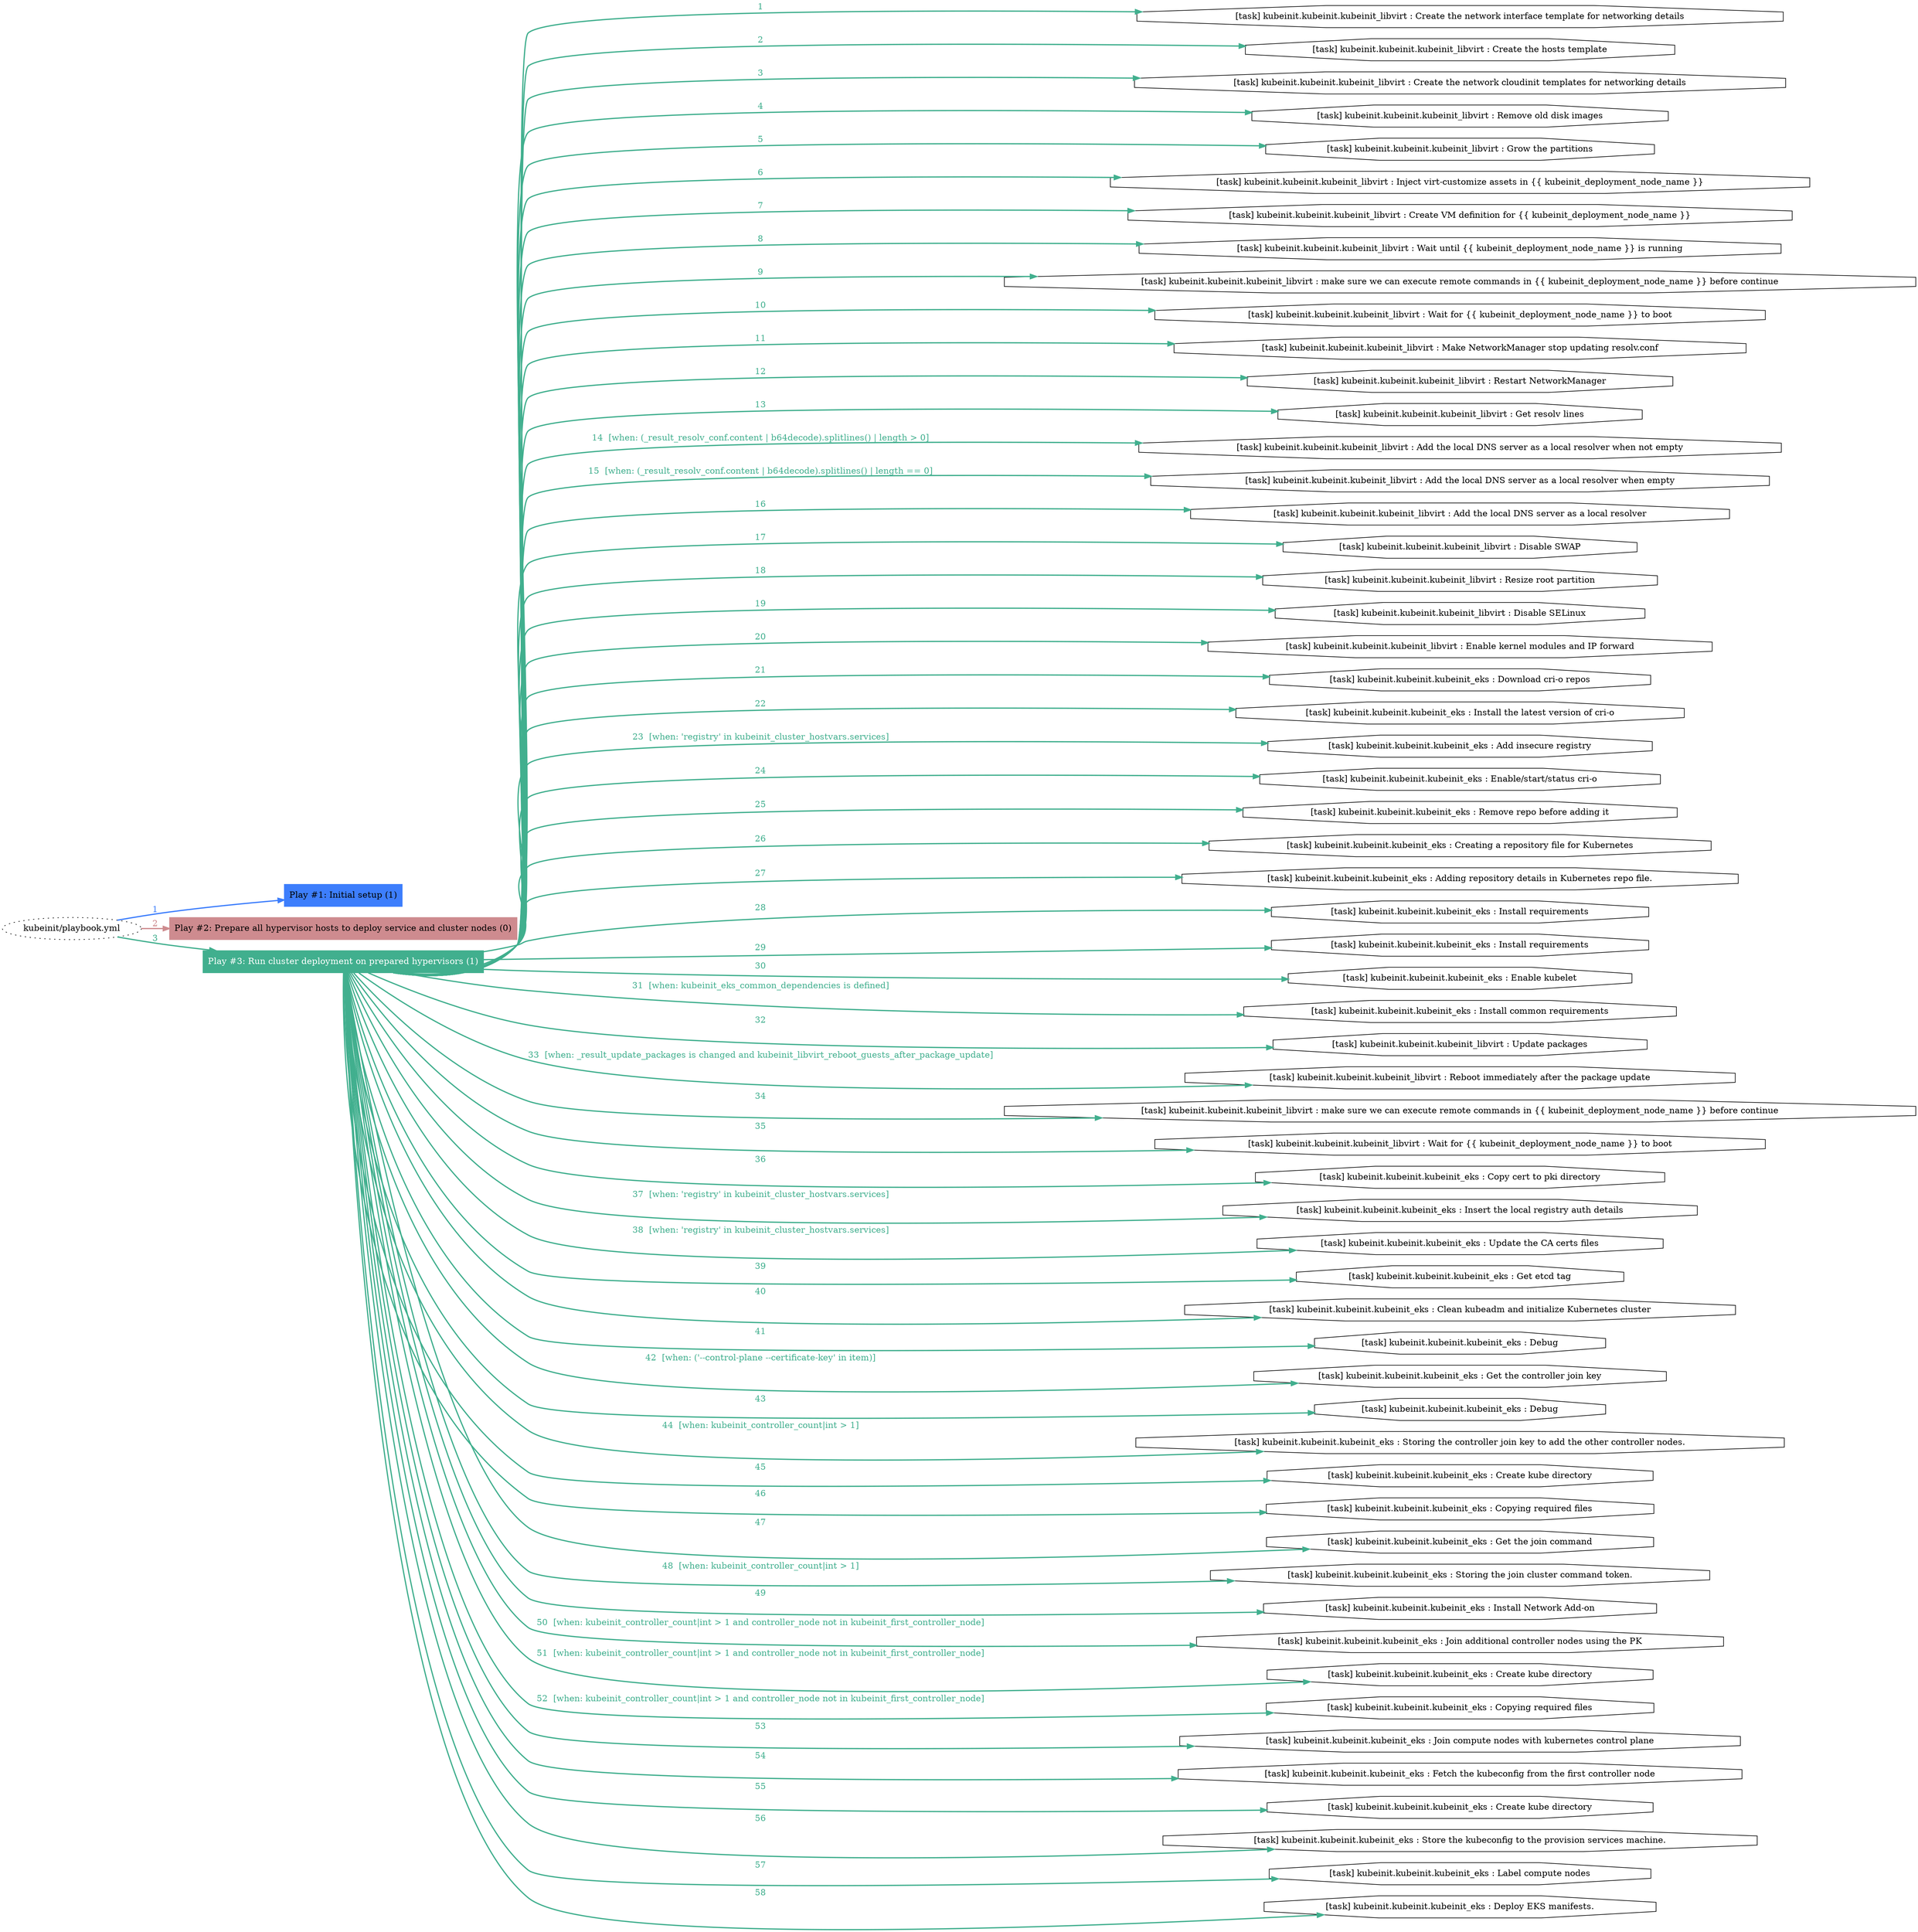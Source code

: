 digraph "kubeinit/playbook.yml "{
	graph [concentrate=true ordering=in rankdir=LR ratio=fill]
	edge [esep=5 sep=10]
	"kubeinit/playbook.yml" [id=root_node style=dotted]
	subgraph "Play #1: Initial setup (1) "{
		"Play #1: Initial setup (1)" [color="#3d7efc" fontcolor="#000000" id="play_f9466741-014c-4919-a7e9-9774fdd7ad9a" shape=box style=filled tooltip=localhost]
		"kubeinit/playbook.yml" -> "Play #1: Initial setup (1)" [label=1 color="#3d7efc" fontcolor="#3d7efc" id="edge_c1096a7b-02c0-4471-8e35-a733ada6ddd3" style=bold]
	}
	subgraph "Play #2: Prepare all hypervisor hosts to deploy service and cluster nodes (0) "{
		"Play #2: Prepare all hypervisor hosts to deploy service and cluster nodes (0)" [color="#ce8b8f" fontcolor="#000000" id="play_585e561e-315f-443c-91c1-68b1490c08cd" shape=box style=filled tooltip=""]
		"kubeinit/playbook.yml" -> "Play #2: Prepare all hypervisor hosts to deploy service and cluster nodes (0)" [label=2 color="#ce8b8f" fontcolor="#ce8b8f" id="edge_ca777af0-f358-4955-be24-02df14e3240a" style=bold]
	}
	subgraph "Play #3: Run cluster deployment on prepared hypervisors (1) "{
		"Play #3: Run cluster deployment on prepared hypervisors (1)" [color="#41af8e" fontcolor="#ffffff" id="play_6c030ccd-f842-426a-ab48-85144b425518" shape=box style=filled tooltip=localhost]
		"kubeinit/playbook.yml" -> "Play #3: Run cluster deployment on prepared hypervisors (1)" [label=3 color="#41af8e" fontcolor="#41af8e" id="edge_a44849de-f609-46e6-af83-8d5fc1c6ba6d" style=bold]
		"task_793f7bf2-d3ee-41d7-8371-7f1184a0fe20" [label="[task] kubeinit.kubeinit.kubeinit_libvirt : Create the network interface template for networking details" id="task_793f7bf2-d3ee-41d7-8371-7f1184a0fe20" shape=octagon tooltip="[task] kubeinit.kubeinit.kubeinit_libvirt : Create the network interface template for networking details"]
		"Play #3: Run cluster deployment on prepared hypervisors (1)" -> "task_793f7bf2-d3ee-41d7-8371-7f1184a0fe20" [label=1 color="#41af8e" fontcolor="#41af8e" id="edge_e39873e8-ab82-47d8-abf7-eb6b31b2fd08" style=bold]
		"task_c8733542-b745-4160-94c3-d60dd2ca449c" [label="[task] kubeinit.kubeinit.kubeinit_libvirt : Create the hosts template" id="task_c8733542-b745-4160-94c3-d60dd2ca449c" shape=octagon tooltip="[task] kubeinit.kubeinit.kubeinit_libvirt : Create the hosts template"]
		"Play #3: Run cluster deployment on prepared hypervisors (1)" -> "task_c8733542-b745-4160-94c3-d60dd2ca449c" [label=2 color="#41af8e" fontcolor="#41af8e" id="edge_508afae5-f1c8-4f83-9764-70910ecf691b" style=bold]
		"task_3ee9b9d7-3d69-4a49-a61c-6b286e767ee9" [label="[task] kubeinit.kubeinit.kubeinit_libvirt : Create the network cloudinit templates for networking details" id="task_3ee9b9d7-3d69-4a49-a61c-6b286e767ee9" shape=octagon tooltip="[task] kubeinit.kubeinit.kubeinit_libvirt : Create the network cloudinit templates for networking details"]
		"Play #3: Run cluster deployment on prepared hypervisors (1)" -> "task_3ee9b9d7-3d69-4a49-a61c-6b286e767ee9" [label=3 color="#41af8e" fontcolor="#41af8e" id="edge_48529854-6073-40dd-bdaa-9f3dbd16756e" style=bold]
		"task_96acc52e-3054-42ea-8323-4931c216d18a" [label="[task] kubeinit.kubeinit.kubeinit_libvirt : Remove old disk images" id="task_96acc52e-3054-42ea-8323-4931c216d18a" shape=octagon tooltip="[task] kubeinit.kubeinit.kubeinit_libvirt : Remove old disk images"]
		"Play #3: Run cluster deployment on prepared hypervisors (1)" -> "task_96acc52e-3054-42ea-8323-4931c216d18a" [label=4 color="#41af8e" fontcolor="#41af8e" id="edge_f1f6905a-f265-4dfc-9d10-b0fdb9c83115" style=bold]
		"task_1be01f90-9be8-496b-9762-830078dca729" [label="[task] kubeinit.kubeinit.kubeinit_libvirt : Grow the partitions" id="task_1be01f90-9be8-496b-9762-830078dca729" shape=octagon tooltip="[task] kubeinit.kubeinit.kubeinit_libvirt : Grow the partitions"]
		"Play #3: Run cluster deployment on prepared hypervisors (1)" -> "task_1be01f90-9be8-496b-9762-830078dca729" [label=5 color="#41af8e" fontcolor="#41af8e" id="edge_443e0150-9f3c-4cc1-bc52-13357173818a" style=bold]
		"task_00443542-95bc-4f5d-ba4b-54084c14d7df" [label="[task] kubeinit.kubeinit.kubeinit_libvirt : Inject virt-customize assets in {{ kubeinit_deployment_node_name }}" id="task_00443542-95bc-4f5d-ba4b-54084c14d7df" shape=octagon tooltip="[task] kubeinit.kubeinit.kubeinit_libvirt : Inject virt-customize assets in {{ kubeinit_deployment_node_name }}"]
		"Play #3: Run cluster deployment on prepared hypervisors (1)" -> "task_00443542-95bc-4f5d-ba4b-54084c14d7df" [label=6 color="#41af8e" fontcolor="#41af8e" id="edge_c69adcb2-a00a-4b4d-a14a-87256097d0c2" style=bold]
		"task_ed1125d9-42c5-46db-805b-c690b7ea3e16" [label="[task] kubeinit.kubeinit.kubeinit_libvirt : Create VM definition for {{ kubeinit_deployment_node_name }}" id="task_ed1125d9-42c5-46db-805b-c690b7ea3e16" shape=octagon tooltip="[task] kubeinit.kubeinit.kubeinit_libvirt : Create VM definition for {{ kubeinit_deployment_node_name }}"]
		"Play #3: Run cluster deployment on prepared hypervisors (1)" -> "task_ed1125d9-42c5-46db-805b-c690b7ea3e16" [label=7 color="#41af8e" fontcolor="#41af8e" id="edge_4a79e9da-cab0-4223-bd24-5f80eed94f4d" style=bold]
		"task_741eb2cb-f557-43f2-848a-b6faeafa19c0" [label="[task] kubeinit.kubeinit.kubeinit_libvirt : Wait until {{ kubeinit_deployment_node_name }} is running" id="task_741eb2cb-f557-43f2-848a-b6faeafa19c0" shape=octagon tooltip="[task] kubeinit.kubeinit.kubeinit_libvirt : Wait until {{ kubeinit_deployment_node_name }} is running"]
		"Play #3: Run cluster deployment on prepared hypervisors (1)" -> "task_741eb2cb-f557-43f2-848a-b6faeafa19c0" [label=8 color="#41af8e" fontcolor="#41af8e" id="edge_973ff6b2-27f8-4cd7-b21b-234d9c3cb024" style=bold]
		"task_60e5f4f9-d071-482e-a8bb-8764859e3ca4" [label="[task] kubeinit.kubeinit.kubeinit_libvirt : make sure we can execute remote commands in {{ kubeinit_deployment_node_name }} before continue" id="task_60e5f4f9-d071-482e-a8bb-8764859e3ca4" shape=octagon tooltip="[task] kubeinit.kubeinit.kubeinit_libvirt : make sure we can execute remote commands in {{ kubeinit_deployment_node_name }} before continue"]
		"Play #3: Run cluster deployment on prepared hypervisors (1)" -> "task_60e5f4f9-d071-482e-a8bb-8764859e3ca4" [label=9 color="#41af8e" fontcolor="#41af8e" id="edge_01d294c0-d54f-437e-8673-691f40ea5107" style=bold]
		"task_93b07c1a-e720-4431-b567-5deabf0adce7" [label="[task] kubeinit.kubeinit.kubeinit_libvirt : Wait for {{ kubeinit_deployment_node_name }} to boot" id="task_93b07c1a-e720-4431-b567-5deabf0adce7" shape=octagon tooltip="[task] kubeinit.kubeinit.kubeinit_libvirt : Wait for {{ kubeinit_deployment_node_name }} to boot"]
		"Play #3: Run cluster deployment on prepared hypervisors (1)" -> "task_93b07c1a-e720-4431-b567-5deabf0adce7" [label=10 color="#41af8e" fontcolor="#41af8e" id="edge_514c0f0a-ca88-49a4-91bb-8184ba220472" style=bold]
		"task_b154c3b7-8033-4ce6-a819-30e70586989a" [label="[task] kubeinit.kubeinit.kubeinit_libvirt : Make NetworkManager stop updating resolv.conf" id="task_b154c3b7-8033-4ce6-a819-30e70586989a" shape=octagon tooltip="[task] kubeinit.kubeinit.kubeinit_libvirt : Make NetworkManager stop updating resolv.conf"]
		"Play #3: Run cluster deployment on prepared hypervisors (1)" -> "task_b154c3b7-8033-4ce6-a819-30e70586989a" [label=11 color="#41af8e" fontcolor="#41af8e" id="edge_06693452-21ab-4acc-a3df-b4a68fa771d7" style=bold]
		"task_17609a53-31ed-4aa7-b174-1384239c3878" [label="[task] kubeinit.kubeinit.kubeinit_libvirt : Restart NetworkManager" id="task_17609a53-31ed-4aa7-b174-1384239c3878" shape=octagon tooltip="[task] kubeinit.kubeinit.kubeinit_libvirt : Restart NetworkManager"]
		"Play #3: Run cluster deployment on prepared hypervisors (1)" -> "task_17609a53-31ed-4aa7-b174-1384239c3878" [label=12 color="#41af8e" fontcolor="#41af8e" id="edge_ab918b80-c93e-45e5-ba26-05b3c3b51c4e" style=bold]
		"task_a5c94b60-d7ce-4ce9-85d2-239022c98d93" [label="[task] kubeinit.kubeinit.kubeinit_libvirt : Get resolv lines" id="task_a5c94b60-d7ce-4ce9-85d2-239022c98d93" shape=octagon tooltip="[task] kubeinit.kubeinit.kubeinit_libvirt : Get resolv lines"]
		"Play #3: Run cluster deployment on prepared hypervisors (1)" -> "task_a5c94b60-d7ce-4ce9-85d2-239022c98d93" [label=13 color="#41af8e" fontcolor="#41af8e" id="edge_8787dab7-777b-4eba-89ee-848d4ff63aca" style=bold]
		"task_73b42c5d-5711-4236-9eeb-27aae7471222" [label="[task] kubeinit.kubeinit.kubeinit_libvirt : Add the local DNS server as a local resolver when not empty" id="task_73b42c5d-5711-4236-9eeb-27aae7471222" shape=octagon tooltip="[task] kubeinit.kubeinit.kubeinit_libvirt : Add the local DNS server as a local resolver when not empty"]
		"Play #3: Run cluster deployment on prepared hypervisors (1)" -> "task_73b42c5d-5711-4236-9eeb-27aae7471222" [label="14  [when: (_result_resolv_conf.content | b64decode).splitlines() | length > 0]" color="#41af8e" fontcolor="#41af8e" id="edge_2e63d8d7-15a6-461c-b848-81ecb6a1aa05" style=bold]
		"task_d8754517-1dfd-4bfb-ad99-d58434f2cea3" [label="[task] kubeinit.kubeinit.kubeinit_libvirt : Add the local DNS server as a local resolver when empty" id="task_d8754517-1dfd-4bfb-ad99-d58434f2cea3" shape=octagon tooltip="[task] kubeinit.kubeinit.kubeinit_libvirt : Add the local DNS server as a local resolver when empty"]
		"Play #3: Run cluster deployment on prepared hypervisors (1)" -> "task_d8754517-1dfd-4bfb-ad99-d58434f2cea3" [label="15  [when: (_result_resolv_conf.content | b64decode).splitlines() | length == 0]" color="#41af8e" fontcolor="#41af8e" id="edge_8b7c8f78-0c3a-466d-b1e2-eb1e16e49bd0" style=bold]
		"task_9e96ff2e-1e2a-4e7e-86d4-ac8f30f2e04a" [label="[task] kubeinit.kubeinit.kubeinit_libvirt : Add the local DNS server as a local resolver" id="task_9e96ff2e-1e2a-4e7e-86d4-ac8f30f2e04a" shape=octagon tooltip="[task] kubeinit.kubeinit.kubeinit_libvirt : Add the local DNS server as a local resolver"]
		"Play #3: Run cluster deployment on prepared hypervisors (1)" -> "task_9e96ff2e-1e2a-4e7e-86d4-ac8f30f2e04a" [label=16 color="#41af8e" fontcolor="#41af8e" id="edge_6ad041ff-1ab7-44e9-8753-20ef67bd4374" style=bold]
		"task_84f1ef92-cde7-42c9-9738-cfdc642fd775" [label="[task] kubeinit.kubeinit.kubeinit_libvirt : Disable SWAP" id="task_84f1ef92-cde7-42c9-9738-cfdc642fd775" shape=octagon tooltip="[task] kubeinit.kubeinit.kubeinit_libvirt : Disable SWAP"]
		"Play #3: Run cluster deployment on prepared hypervisors (1)" -> "task_84f1ef92-cde7-42c9-9738-cfdc642fd775" [label=17 color="#41af8e" fontcolor="#41af8e" id="edge_fcb3c11d-f9b6-4797-bfa0-7ec2d313b701" style=bold]
		"task_916a4919-5378-437a-92d7-233220684b47" [label="[task] kubeinit.kubeinit.kubeinit_libvirt : Resize root partition" id="task_916a4919-5378-437a-92d7-233220684b47" shape=octagon tooltip="[task] kubeinit.kubeinit.kubeinit_libvirt : Resize root partition"]
		"Play #3: Run cluster deployment on prepared hypervisors (1)" -> "task_916a4919-5378-437a-92d7-233220684b47" [label=18 color="#41af8e" fontcolor="#41af8e" id="edge_bd686bf7-1232-46ac-9e65-85dfbc4853ac" style=bold]
		"task_1285005f-7bb7-4eef-90f5-dc208e4c6e88" [label="[task] kubeinit.kubeinit.kubeinit_libvirt : Disable SELinux" id="task_1285005f-7bb7-4eef-90f5-dc208e4c6e88" shape=octagon tooltip="[task] kubeinit.kubeinit.kubeinit_libvirt : Disable SELinux"]
		"Play #3: Run cluster deployment on prepared hypervisors (1)" -> "task_1285005f-7bb7-4eef-90f5-dc208e4c6e88" [label=19 color="#41af8e" fontcolor="#41af8e" id="edge_412061fc-cfbf-4114-beba-68d0a8eab453" style=bold]
		"task_21126873-f68d-42b9-b2c0-8c76f843ceb7" [label="[task] kubeinit.kubeinit.kubeinit_libvirt : Enable kernel modules and IP forward" id="task_21126873-f68d-42b9-b2c0-8c76f843ceb7" shape=octagon tooltip="[task] kubeinit.kubeinit.kubeinit_libvirt : Enable kernel modules and IP forward"]
		"Play #3: Run cluster deployment on prepared hypervisors (1)" -> "task_21126873-f68d-42b9-b2c0-8c76f843ceb7" [label=20 color="#41af8e" fontcolor="#41af8e" id="edge_2ac54ab1-02a3-48a9-93b7-0ed1699b4855" style=bold]
		"task_82385642-af46-477d-bf7d-7d5683302d6c" [label="[task] kubeinit.kubeinit.kubeinit_eks : Download cri-o repos" id="task_82385642-af46-477d-bf7d-7d5683302d6c" shape=octagon tooltip="[task] kubeinit.kubeinit.kubeinit_eks : Download cri-o repos"]
		"Play #3: Run cluster deployment on prepared hypervisors (1)" -> "task_82385642-af46-477d-bf7d-7d5683302d6c" [label=21 color="#41af8e" fontcolor="#41af8e" id="edge_bd4896ed-55bc-4c2a-95d6-98232c3b3119" style=bold]
		"task_ce0bb78d-c58d-4ff7-ab7e-c2fe899b1e85" [label="[task] kubeinit.kubeinit.kubeinit_eks : Install the latest version of cri-o" id="task_ce0bb78d-c58d-4ff7-ab7e-c2fe899b1e85" shape=octagon tooltip="[task] kubeinit.kubeinit.kubeinit_eks : Install the latest version of cri-o"]
		"Play #3: Run cluster deployment on prepared hypervisors (1)" -> "task_ce0bb78d-c58d-4ff7-ab7e-c2fe899b1e85" [label=22 color="#41af8e" fontcolor="#41af8e" id="edge_99740a1d-75e3-448e-997c-2c52ee19a4af" style=bold]
		"task_4f6408e2-ca1e-454d-a626-cd1afd75ff04" [label="[task] kubeinit.kubeinit.kubeinit_eks : Add insecure registry" id="task_4f6408e2-ca1e-454d-a626-cd1afd75ff04" shape=octagon tooltip="[task] kubeinit.kubeinit.kubeinit_eks : Add insecure registry"]
		"Play #3: Run cluster deployment on prepared hypervisors (1)" -> "task_4f6408e2-ca1e-454d-a626-cd1afd75ff04" [label="23  [when: 'registry' in kubeinit_cluster_hostvars.services]" color="#41af8e" fontcolor="#41af8e" id="edge_09660209-b1ab-4668-8c6e-a20f8ef5be88" style=bold]
		"task_a45e21ea-3807-47e0-a97d-43f044aae25a" [label="[task] kubeinit.kubeinit.kubeinit_eks : Enable/start/status cri-o" id="task_a45e21ea-3807-47e0-a97d-43f044aae25a" shape=octagon tooltip="[task] kubeinit.kubeinit.kubeinit_eks : Enable/start/status cri-o"]
		"Play #3: Run cluster deployment on prepared hypervisors (1)" -> "task_a45e21ea-3807-47e0-a97d-43f044aae25a" [label=24 color="#41af8e" fontcolor="#41af8e" id="edge_3067e504-5f16-4559-a2f6-df58648075bd" style=bold]
		"task_47445220-9718-465a-8fcc-9361682e0353" [label="[task] kubeinit.kubeinit.kubeinit_eks : Remove repo before adding it" id="task_47445220-9718-465a-8fcc-9361682e0353" shape=octagon tooltip="[task] kubeinit.kubeinit.kubeinit_eks : Remove repo before adding it"]
		"Play #3: Run cluster deployment on prepared hypervisors (1)" -> "task_47445220-9718-465a-8fcc-9361682e0353" [label=25 color="#41af8e" fontcolor="#41af8e" id="edge_92acccec-5615-41b5-8f1a-73e49fecac67" style=bold]
		"task_4c5ba2ef-c19b-46c1-ab69-0c91ebbf19de" [label="[task] kubeinit.kubeinit.kubeinit_eks : Creating a repository file for Kubernetes" id="task_4c5ba2ef-c19b-46c1-ab69-0c91ebbf19de" shape=octagon tooltip="[task] kubeinit.kubeinit.kubeinit_eks : Creating a repository file for Kubernetes"]
		"Play #3: Run cluster deployment on prepared hypervisors (1)" -> "task_4c5ba2ef-c19b-46c1-ab69-0c91ebbf19de" [label=26 color="#41af8e" fontcolor="#41af8e" id="edge_7e47a643-4006-4329-8892-f9afd516d057" style=bold]
		"task_02c2db5e-5558-46cb-b777-b173191428b2" [label="[task] kubeinit.kubeinit.kubeinit_eks : Adding repository details in Kubernetes repo file." id="task_02c2db5e-5558-46cb-b777-b173191428b2" shape=octagon tooltip="[task] kubeinit.kubeinit.kubeinit_eks : Adding repository details in Kubernetes repo file."]
		"Play #3: Run cluster deployment on prepared hypervisors (1)" -> "task_02c2db5e-5558-46cb-b777-b173191428b2" [label=27 color="#41af8e" fontcolor="#41af8e" id="edge_54ce8ca3-02d6-4eb9-b0ae-5f31660904e8" style=bold]
		"task_3f3fe5ab-cc59-4026-9d63-a30759bdc11f" [label="[task] kubeinit.kubeinit.kubeinit_eks : Install requirements" id="task_3f3fe5ab-cc59-4026-9d63-a30759bdc11f" shape=octagon tooltip="[task] kubeinit.kubeinit.kubeinit_eks : Install requirements"]
		"Play #3: Run cluster deployment on prepared hypervisors (1)" -> "task_3f3fe5ab-cc59-4026-9d63-a30759bdc11f" [label=28 color="#41af8e" fontcolor="#41af8e" id="edge_4533fafe-3a85-41ad-8367-ca9789119711" style=bold]
		"task_60367c19-074d-4974-8abc-5fba43b0cc0d" [label="[task] kubeinit.kubeinit.kubeinit_eks : Install requirements" id="task_60367c19-074d-4974-8abc-5fba43b0cc0d" shape=octagon tooltip="[task] kubeinit.kubeinit.kubeinit_eks : Install requirements"]
		"Play #3: Run cluster deployment on prepared hypervisors (1)" -> "task_60367c19-074d-4974-8abc-5fba43b0cc0d" [label=29 color="#41af8e" fontcolor="#41af8e" id="edge_29199322-1609-495d-b89b-483e28bcc50a" style=bold]
		"task_e2bd75a5-1548-4c83-a55c-9825c1133a51" [label="[task] kubeinit.kubeinit.kubeinit_eks : Enable kubelet" id="task_e2bd75a5-1548-4c83-a55c-9825c1133a51" shape=octagon tooltip="[task] kubeinit.kubeinit.kubeinit_eks : Enable kubelet"]
		"Play #3: Run cluster deployment on prepared hypervisors (1)" -> "task_e2bd75a5-1548-4c83-a55c-9825c1133a51" [label=30 color="#41af8e" fontcolor="#41af8e" id="edge_d86b49f4-2a7d-4667-b943-f485897cb1c8" style=bold]
		"task_e3a399b8-31d3-4236-93a6-851382a2c96f" [label="[task] kubeinit.kubeinit.kubeinit_eks : Install common requirements" id="task_e3a399b8-31d3-4236-93a6-851382a2c96f" shape=octagon tooltip="[task] kubeinit.kubeinit.kubeinit_eks : Install common requirements"]
		"Play #3: Run cluster deployment on prepared hypervisors (1)" -> "task_e3a399b8-31d3-4236-93a6-851382a2c96f" [label="31  [when: kubeinit_eks_common_dependencies is defined]" color="#41af8e" fontcolor="#41af8e" id="edge_ef347ccb-8f84-47c3-b7ad-e7c5c1e32884" style=bold]
		"task_789f1921-734a-4a3f-9ebf-f21b15cb3a29" [label="[task] kubeinit.kubeinit.kubeinit_libvirt : Update packages" id="task_789f1921-734a-4a3f-9ebf-f21b15cb3a29" shape=octagon tooltip="[task] kubeinit.kubeinit.kubeinit_libvirt : Update packages"]
		"Play #3: Run cluster deployment on prepared hypervisors (1)" -> "task_789f1921-734a-4a3f-9ebf-f21b15cb3a29" [label=32 color="#41af8e" fontcolor="#41af8e" id="edge_897172e7-6d87-4263-a8c9-099b946d1ec0" style=bold]
		"task_d464f931-2ce8-4411-bfa5-14f12acceb6d" [label="[task] kubeinit.kubeinit.kubeinit_libvirt : Reboot immediately after the package update" id="task_d464f931-2ce8-4411-bfa5-14f12acceb6d" shape=octagon tooltip="[task] kubeinit.kubeinit.kubeinit_libvirt : Reboot immediately after the package update"]
		"Play #3: Run cluster deployment on prepared hypervisors (1)" -> "task_d464f931-2ce8-4411-bfa5-14f12acceb6d" [label="33  [when: _result_update_packages is changed and kubeinit_libvirt_reboot_guests_after_package_update]" color="#41af8e" fontcolor="#41af8e" id="edge_0c7582f5-99c8-442e-be7d-2d60e71146cf" style=bold]
		"task_97f5420f-c72b-491c-9d71-41ebb9919365" [label="[task] kubeinit.kubeinit.kubeinit_libvirt : make sure we can execute remote commands in {{ kubeinit_deployment_node_name }} before continue" id="task_97f5420f-c72b-491c-9d71-41ebb9919365" shape=octagon tooltip="[task] kubeinit.kubeinit.kubeinit_libvirt : make sure we can execute remote commands in {{ kubeinit_deployment_node_name }} before continue"]
		"Play #3: Run cluster deployment on prepared hypervisors (1)" -> "task_97f5420f-c72b-491c-9d71-41ebb9919365" [label=34 color="#41af8e" fontcolor="#41af8e" id="edge_c796da8f-d296-4fd5-882e-656489c0bcd4" style=bold]
		"task_df7d6b29-12b8-42ed-8b35-6d2643274481" [label="[task] kubeinit.kubeinit.kubeinit_libvirt : Wait for {{ kubeinit_deployment_node_name }} to boot" id="task_df7d6b29-12b8-42ed-8b35-6d2643274481" shape=octagon tooltip="[task] kubeinit.kubeinit.kubeinit_libvirt : Wait for {{ kubeinit_deployment_node_name }} to boot"]
		"Play #3: Run cluster deployment on prepared hypervisors (1)" -> "task_df7d6b29-12b8-42ed-8b35-6d2643274481" [label=35 color="#41af8e" fontcolor="#41af8e" id="edge_1763df58-547d-4f45-b923-138374ab5c53" style=bold]
		"task_1a06e8ea-f0af-4921-884d-43e2ecfb89d7" [label="[task] kubeinit.kubeinit.kubeinit_eks : Copy cert to pki directory" id="task_1a06e8ea-f0af-4921-884d-43e2ecfb89d7" shape=octagon tooltip="[task] kubeinit.kubeinit.kubeinit_eks : Copy cert to pki directory"]
		"Play #3: Run cluster deployment on prepared hypervisors (1)" -> "task_1a06e8ea-f0af-4921-884d-43e2ecfb89d7" [label=36 color="#41af8e" fontcolor="#41af8e" id="edge_f50c2ea6-b1cd-4344-b7af-3f2437f58ca2" style=bold]
		"task_4517551a-ab42-4a2d-83a7-d0b2428d953d" [label="[task] kubeinit.kubeinit.kubeinit_eks : Insert the local registry auth details" id="task_4517551a-ab42-4a2d-83a7-d0b2428d953d" shape=octagon tooltip="[task] kubeinit.kubeinit.kubeinit_eks : Insert the local registry auth details"]
		"Play #3: Run cluster deployment on prepared hypervisors (1)" -> "task_4517551a-ab42-4a2d-83a7-d0b2428d953d" [label="37  [when: 'registry' in kubeinit_cluster_hostvars.services]" color="#41af8e" fontcolor="#41af8e" id="edge_da0517f2-3b4c-4980-a842-5a5d27d07b88" style=bold]
		"task_1bdec82d-1d9d-431a-a1ab-2bfb62406be6" [label="[task] kubeinit.kubeinit.kubeinit_eks : Update the CA certs files" id="task_1bdec82d-1d9d-431a-a1ab-2bfb62406be6" shape=octagon tooltip="[task] kubeinit.kubeinit.kubeinit_eks : Update the CA certs files"]
		"Play #3: Run cluster deployment on prepared hypervisors (1)" -> "task_1bdec82d-1d9d-431a-a1ab-2bfb62406be6" [label="38  [when: 'registry' in kubeinit_cluster_hostvars.services]" color="#41af8e" fontcolor="#41af8e" id="edge_6db19beb-7863-4cb6-89e5-298ece5f43f3" style=bold]
		"task_119b5383-aafc-4323-86ce-7797dcf33183" [label="[task] kubeinit.kubeinit.kubeinit_eks : Get etcd tag" id="task_119b5383-aafc-4323-86ce-7797dcf33183" shape=octagon tooltip="[task] kubeinit.kubeinit.kubeinit_eks : Get etcd tag"]
		"Play #3: Run cluster deployment on prepared hypervisors (1)" -> "task_119b5383-aafc-4323-86ce-7797dcf33183" [label=39 color="#41af8e" fontcolor="#41af8e" id="edge_fc42d8e7-a3f8-4524-9442-9a9ea5417440" style=bold]
		"task_40ad6f9d-3330-41cf-a68b-9117bd96a1a0" [label="[task] kubeinit.kubeinit.kubeinit_eks : Clean kubeadm and initialize Kubernetes cluster" id="task_40ad6f9d-3330-41cf-a68b-9117bd96a1a0" shape=octagon tooltip="[task] kubeinit.kubeinit.kubeinit_eks : Clean kubeadm and initialize Kubernetes cluster"]
		"Play #3: Run cluster deployment on prepared hypervisors (1)" -> "task_40ad6f9d-3330-41cf-a68b-9117bd96a1a0" [label=40 color="#41af8e" fontcolor="#41af8e" id="edge_afe59345-cd5e-4398-8ef5-797a6c03b195" style=bold]
		"task_16e0e91e-7f72-4582-a1fb-6c7c5eadcaa0" [label="[task] kubeinit.kubeinit.kubeinit_eks : Debug" id="task_16e0e91e-7f72-4582-a1fb-6c7c5eadcaa0" shape=octagon tooltip="[task] kubeinit.kubeinit.kubeinit_eks : Debug"]
		"Play #3: Run cluster deployment on prepared hypervisors (1)" -> "task_16e0e91e-7f72-4582-a1fb-6c7c5eadcaa0" [label=41 color="#41af8e" fontcolor="#41af8e" id="edge_5e9829be-57e4-4cf0-b539-981a97ae4ed9" style=bold]
		"task_36cbd71e-04a9-4250-8dd2-2238320f39f3" [label="[task] kubeinit.kubeinit.kubeinit_eks : Get the controller join key" id="task_36cbd71e-04a9-4250-8dd2-2238320f39f3" shape=octagon tooltip="[task] kubeinit.kubeinit.kubeinit_eks : Get the controller join key"]
		"Play #3: Run cluster deployment on prepared hypervisors (1)" -> "task_36cbd71e-04a9-4250-8dd2-2238320f39f3" [label="42  [when: ('--control-plane --certificate-key' in item)]" color="#41af8e" fontcolor="#41af8e" id="edge_5fe9d54d-8323-49c7-b287-bfd7cff0b18b" style=bold]
		"task_7023a43b-c7fe-4d5a-b16a-efa28225290f" [label="[task] kubeinit.kubeinit.kubeinit_eks : Debug" id="task_7023a43b-c7fe-4d5a-b16a-efa28225290f" shape=octagon tooltip="[task] kubeinit.kubeinit.kubeinit_eks : Debug"]
		"Play #3: Run cluster deployment on prepared hypervisors (1)" -> "task_7023a43b-c7fe-4d5a-b16a-efa28225290f" [label=43 color="#41af8e" fontcolor="#41af8e" id="edge_fcfe8468-e534-4c3a-8c83-57f28f3fc4c8" style=bold]
		"task_68e50a66-aa91-47c8-ab63-4f76a208d925" [label="[task] kubeinit.kubeinit.kubeinit_eks : Storing the controller join key to add the other controller nodes." id="task_68e50a66-aa91-47c8-ab63-4f76a208d925" shape=octagon tooltip="[task] kubeinit.kubeinit.kubeinit_eks : Storing the controller join key to add the other controller nodes."]
		"Play #3: Run cluster deployment on prepared hypervisors (1)" -> "task_68e50a66-aa91-47c8-ab63-4f76a208d925" [label="44  [when: kubeinit_controller_count|int > 1]" color="#41af8e" fontcolor="#41af8e" id="edge_a4f515d6-fdb2-4e36-80f2-283fa9ef7658" style=bold]
		"task_31088a84-6614-4771-84e5-cc9028672c08" [label="[task] kubeinit.kubeinit.kubeinit_eks : Create kube directory" id="task_31088a84-6614-4771-84e5-cc9028672c08" shape=octagon tooltip="[task] kubeinit.kubeinit.kubeinit_eks : Create kube directory"]
		"Play #3: Run cluster deployment on prepared hypervisors (1)" -> "task_31088a84-6614-4771-84e5-cc9028672c08" [label=45 color="#41af8e" fontcolor="#41af8e" id="edge_283b1a24-3430-4687-a366-20ce9b403ee5" style=bold]
		"task_2b73e2a4-9e26-4e3f-bbce-70c1f57e7fb0" [label="[task] kubeinit.kubeinit.kubeinit_eks : Copying required files" id="task_2b73e2a4-9e26-4e3f-bbce-70c1f57e7fb0" shape=octagon tooltip="[task] kubeinit.kubeinit.kubeinit_eks : Copying required files"]
		"Play #3: Run cluster deployment on prepared hypervisors (1)" -> "task_2b73e2a4-9e26-4e3f-bbce-70c1f57e7fb0" [label=46 color="#41af8e" fontcolor="#41af8e" id="edge_39f85905-a224-4b73-bdf5-61402837c88d" style=bold]
		"task_05ad3f3b-10ca-4f3f-aeda-10b94a4b02df" [label="[task] kubeinit.kubeinit.kubeinit_eks : Get the join command" id="task_05ad3f3b-10ca-4f3f-aeda-10b94a4b02df" shape=octagon tooltip="[task] kubeinit.kubeinit.kubeinit_eks : Get the join command"]
		"Play #3: Run cluster deployment on prepared hypervisors (1)" -> "task_05ad3f3b-10ca-4f3f-aeda-10b94a4b02df" [label=47 color="#41af8e" fontcolor="#41af8e" id="edge_64e542b4-6c08-4964-af2c-1fe961036c11" style=bold]
		"task_45759b2c-33d4-4d8d-97ff-a6514c5791fb" [label="[task] kubeinit.kubeinit.kubeinit_eks : Storing the join cluster command token." id="task_45759b2c-33d4-4d8d-97ff-a6514c5791fb" shape=octagon tooltip="[task] kubeinit.kubeinit.kubeinit_eks : Storing the join cluster command token."]
		"Play #3: Run cluster deployment on prepared hypervisors (1)" -> "task_45759b2c-33d4-4d8d-97ff-a6514c5791fb" [label="48  [when: kubeinit_controller_count|int > 1]" color="#41af8e" fontcolor="#41af8e" id="edge_c983f39d-1430-4498-b5bf-8cf82661574c" style=bold]
		"task_bd4c787c-c034-4ea2-8165-d07b9548e994" [label="[task] kubeinit.kubeinit.kubeinit_eks : Install Network Add-on" id="task_bd4c787c-c034-4ea2-8165-d07b9548e994" shape=octagon tooltip="[task] kubeinit.kubeinit.kubeinit_eks : Install Network Add-on"]
		"Play #3: Run cluster deployment on prepared hypervisors (1)" -> "task_bd4c787c-c034-4ea2-8165-d07b9548e994" [label=49 color="#41af8e" fontcolor="#41af8e" id="edge_54f6af2d-bca1-4356-a8bf-0d7877b0c3d0" style=bold]
		"task_5a329620-09cf-43d0-96af-27ab618ce41d" [label="[task] kubeinit.kubeinit.kubeinit_eks : Join additional controller nodes using the PK" id="task_5a329620-09cf-43d0-96af-27ab618ce41d" shape=octagon tooltip="[task] kubeinit.kubeinit.kubeinit_eks : Join additional controller nodes using the PK"]
		"Play #3: Run cluster deployment on prepared hypervisors (1)" -> "task_5a329620-09cf-43d0-96af-27ab618ce41d" [label="50  [when: kubeinit_controller_count|int > 1 and controller_node not in kubeinit_first_controller_node]" color="#41af8e" fontcolor="#41af8e" id="edge_db502492-7196-4239-9a04-8aa662061270" style=bold]
		"task_64f5c769-4bb3-44cd-8df5-ccf7fbf12027" [label="[task] kubeinit.kubeinit.kubeinit_eks : Create kube directory" id="task_64f5c769-4bb3-44cd-8df5-ccf7fbf12027" shape=octagon tooltip="[task] kubeinit.kubeinit.kubeinit_eks : Create kube directory"]
		"Play #3: Run cluster deployment on prepared hypervisors (1)" -> "task_64f5c769-4bb3-44cd-8df5-ccf7fbf12027" [label="51  [when: kubeinit_controller_count|int > 1 and controller_node not in kubeinit_first_controller_node]" color="#41af8e" fontcolor="#41af8e" id="edge_861bff46-3f91-42eb-ac26-19e641051b16" style=bold]
		"task_191cb06a-23ed-47d6-87f2-6559f4e9e846" [label="[task] kubeinit.kubeinit.kubeinit_eks : Copying required files" id="task_191cb06a-23ed-47d6-87f2-6559f4e9e846" shape=octagon tooltip="[task] kubeinit.kubeinit.kubeinit_eks : Copying required files"]
		"Play #3: Run cluster deployment on prepared hypervisors (1)" -> "task_191cb06a-23ed-47d6-87f2-6559f4e9e846" [label="52  [when: kubeinit_controller_count|int > 1 and controller_node not in kubeinit_first_controller_node]" color="#41af8e" fontcolor="#41af8e" id="edge_0275283d-f82d-4001-ad0d-d3448547c6f5" style=bold]
		"task_4e70c2c8-fb58-4f7d-92f6-1006d2553e8e" [label="[task] kubeinit.kubeinit.kubeinit_eks : Join compute nodes with kubernetes control plane" id="task_4e70c2c8-fb58-4f7d-92f6-1006d2553e8e" shape=octagon tooltip="[task] kubeinit.kubeinit.kubeinit_eks : Join compute nodes with kubernetes control plane"]
		"Play #3: Run cluster deployment on prepared hypervisors (1)" -> "task_4e70c2c8-fb58-4f7d-92f6-1006d2553e8e" [label=53 color="#41af8e" fontcolor="#41af8e" id="edge_ced2f95a-d03d-4d1f-a15f-de3c9d523667" style=bold]
		"task_c97de988-1f9c-4298-b584-92aa29b5482c" [label="[task] kubeinit.kubeinit.kubeinit_eks : Fetch the kubeconfig from the first controller node" id="task_c97de988-1f9c-4298-b584-92aa29b5482c" shape=octagon tooltip="[task] kubeinit.kubeinit.kubeinit_eks : Fetch the kubeconfig from the first controller node"]
		"Play #3: Run cluster deployment on prepared hypervisors (1)" -> "task_c97de988-1f9c-4298-b584-92aa29b5482c" [label=54 color="#41af8e" fontcolor="#41af8e" id="edge_01389bac-43d4-4088-a5c1-7f65e40b0150" style=bold]
		"task_4615bd52-f127-489f-b2ca-1a92283ed2bf" [label="[task] kubeinit.kubeinit.kubeinit_eks : Create kube directory" id="task_4615bd52-f127-489f-b2ca-1a92283ed2bf" shape=octagon tooltip="[task] kubeinit.kubeinit.kubeinit_eks : Create kube directory"]
		"Play #3: Run cluster deployment on prepared hypervisors (1)" -> "task_4615bd52-f127-489f-b2ca-1a92283ed2bf" [label=55 color="#41af8e" fontcolor="#41af8e" id="edge_0c615a6e-ed6e-429f-8d31-dbc65b553f4a" style=bold]
		"task_91f0f477-8564-4213-907c-4b0613bc750b" [label="[task] kubeinit.kubeinit.kubeinit_eks : Store the kubeconfig to the provision services machine." id="task_91f0f477-8564-4213-907c-4b0613bc750b" shape=octagon tooltip="[task] kubeinit.kubeinit.kubeinit_eks : Store the kubeconfig to the provision services machine."]
		"Play #3: Run cluster deployment on prepared hypervisors (1)" -> "task_91f0f477-8564-4213-907c-4b0613bc750b" [label=56 color="#41af8e" fontcolor="#41af8e" id="edge_e46680c0-f469-4bcc-a8b7-2b5806bd3417" style=bold]
		"task_cf43d064-ce61-49b8-9a30-5494b2979675" [label="[task] kubeinit.kubeinit.kubeinit_eks : Label compute nodes" id="task_cf43d064-ce61-49b8-9a30-5494b2979675" shape=octagon tooltip="[task] kubeinit.kubeinit.kubeinit_eks : Label compute nodes"]
		"Play #3: Run cluster deployment on prepared hypervisors (1)" -> "task_cf43d064-ce61-49b8-9a30-5494b2979675" [label=57 color="#41af8e" fontcolor="#41af8e" id="edge_cd6e442e-df76-494a-ac5d-4c2f68d9f7d9" style=bold]
		"task_911306ed-dbed-4614-8e15-bd507b71f614" [label="[task] kubeinit.kubeinit.kubeinit_eks : Deploy EKS manifests." id="task_911306ed-dbed-4614-8e15-bd507b71f614" shape=octagon tooltip="[task] kubeinit.kubeinit.kubeinit_eks : Deploy EKS manifests."]
		"Play #3: Run cluster deployment on prepared hypervisors (1)" -> "task_911306ed-dbed-4614-8e15-bd507b71f614" [label=58 color="#41af8e" fontcolor="#41af8e" id="edge_d22b9d7d-6635-4584-bc5c-c812da1f3264" style=bold]
	}
}
